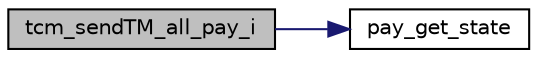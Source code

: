 digraph "tcm_sendTM_all_pay_i"
{
 // INTERACTIVE_SVG=YES
  bgcolor="transparent";
  edge [fontname="Helvetica",fontsize="10",labelfontname="Helvetica",labelfontsize="10"];
  node [fontname="Helvetica",fontsize="10",shape=record];
  rankdir="LR";
  Node1 [label="tcm_sendTM_all_pay_i",height=0.2,width=0.4,color="black", fillcolor="grey75", style="filled" fontcolor="black"];
  Node1 -> Node2 [color="midnightblue",fontsize="10",style="solid",fontname="Helvetica"];
  Node2 [label="pay_get_state",height=0.2,width=0.4,color="black",URL="$cmd_payload_8h.html#a68351173d8cf08fd14e210d1f678070e",tooltip="Get pay_i execution state. "];
}
